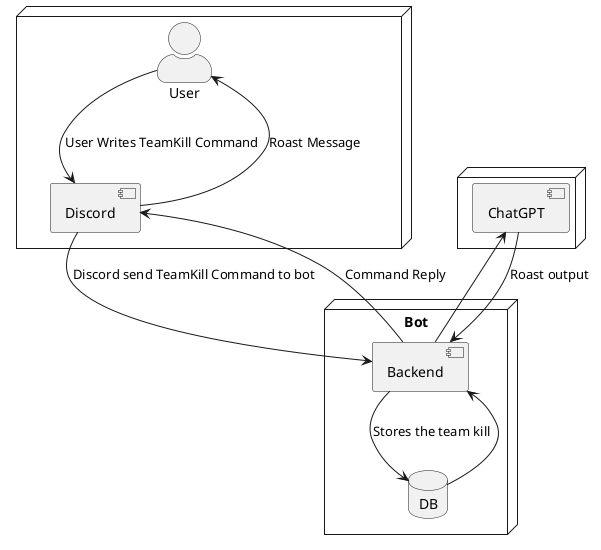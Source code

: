@startuml

@startuml

skinparam actorStyle awesome
node {
actor User
component [Discord]
}

node Bot {
component [Backend]
database DB
}

node {
[ChatGPT]
}

User --> [Discord]: User Writes TeamKill Command
[Discord] --> [Backend]: Discord send TeamKill Command to bot
[Backend] --> DB: Stores the team kill
DB --> [Backend]
[Backend] --> [ChatGPT]
[ChatGPT] --> [Backend]: Roast output
[Backend] --> [Discord]: Command Reply
[Discord] --> User: Roast Message

@enduml

@enduml